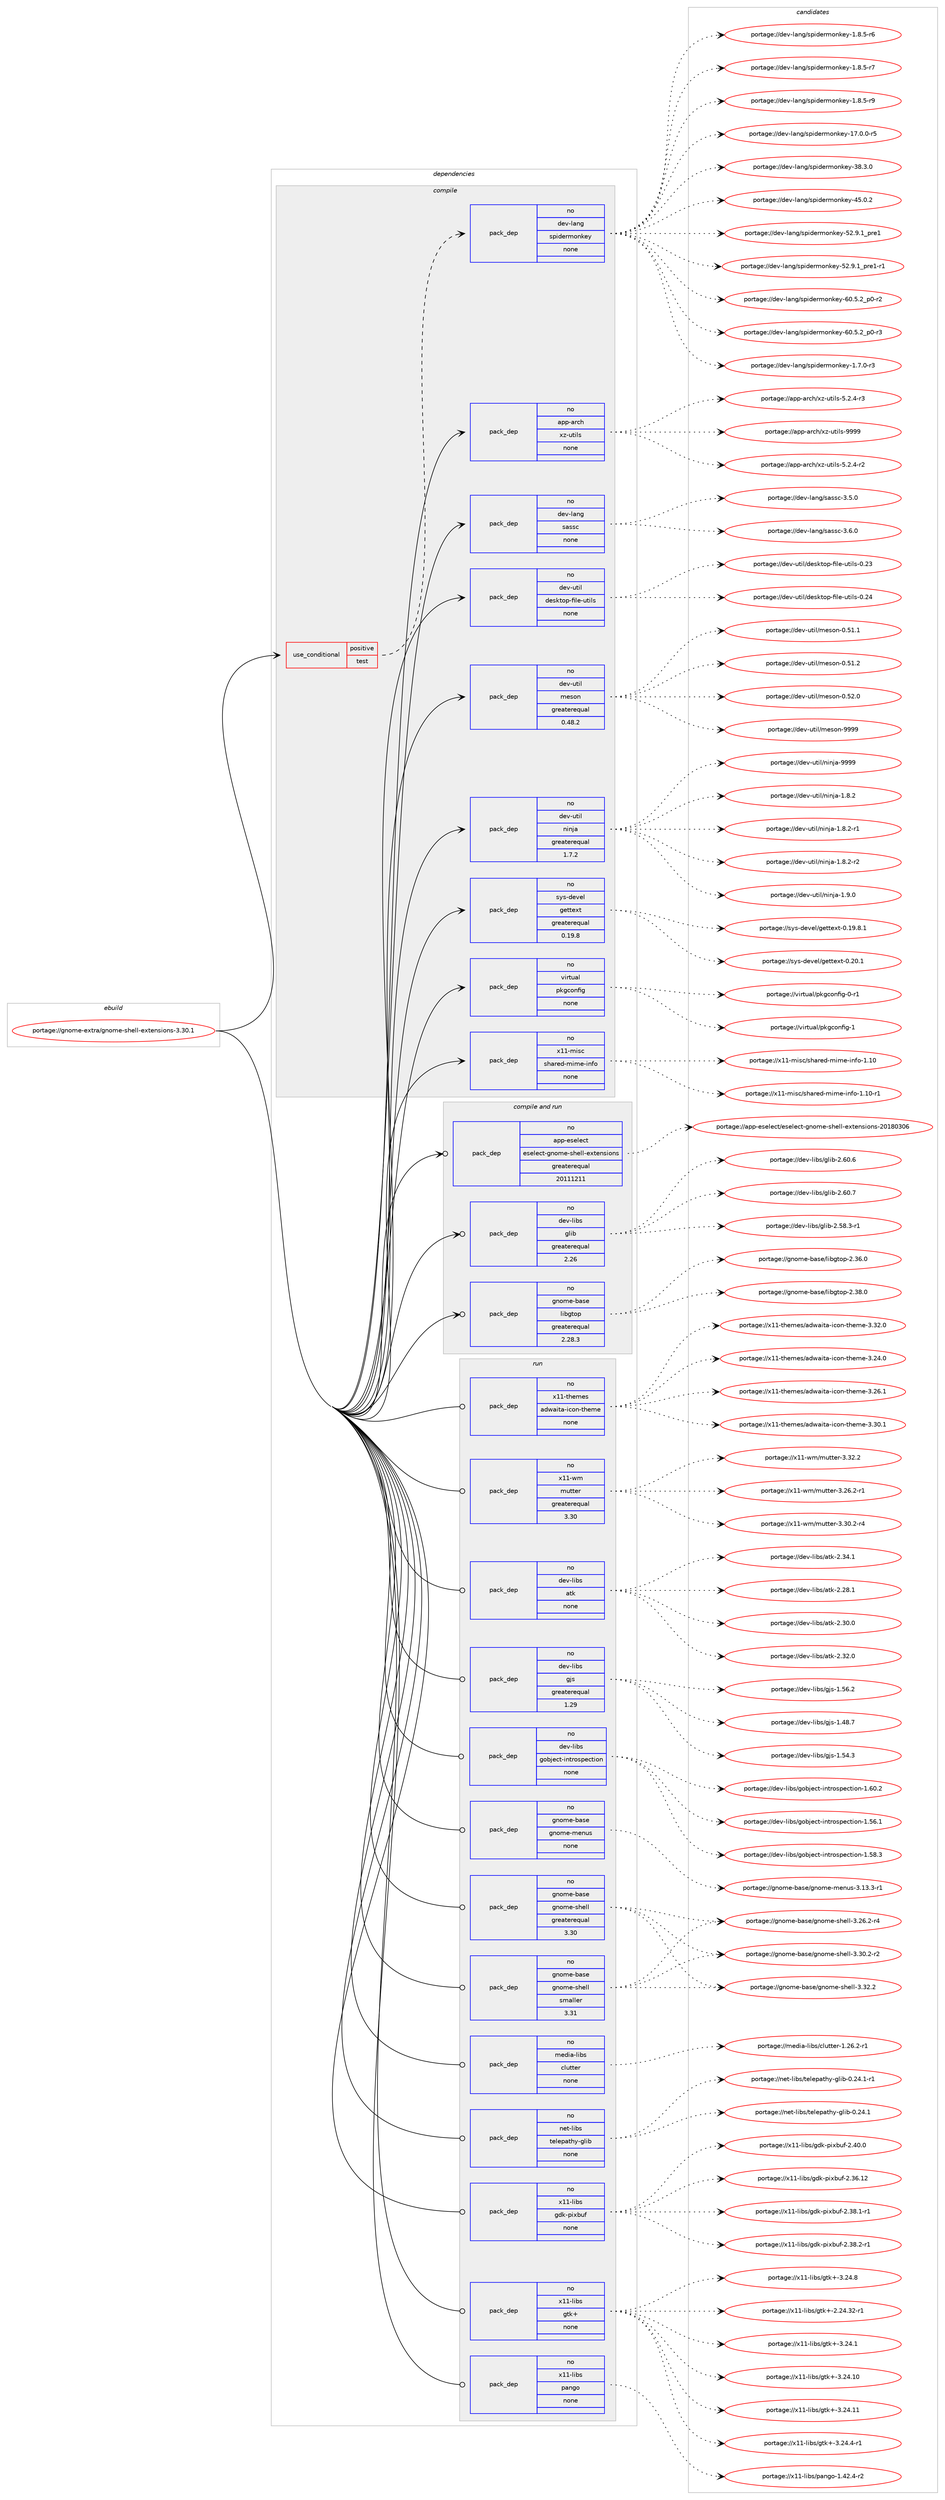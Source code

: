 digraph prolog {

# *************
# Graph options
# *************

newrank=true;
concentrate=true;
compound=true;
graph [rankdir=LR,fontname=Helvetica,fontsize=10,ranksep=1.5];#, ranksep=2.5, nodesep=0.2];
edge  [arrowhead=vee];
node  [fontname=Helvetica,fontsize=10];

# **********
# The ebuild
# **********

subgraph cluster_leftcol {
color=gray;
rank=same;
label=<<i>ebuild</i>>;
id [label="portage://gnome-extra/gnome-shell-extensions-3.30.1", color=red, width=4, href="../gnome-extra/gnome-shell-extensions-3.30.1.svg"];
}

# ****************
# The dependencies
# ****************

subgraph cluster_midcol {
color=gray;
label=<<i>dependencies</i>>;
subgraph cluster_compile {
fillcolor="#eeeeee";
style=filled;
label=<<i>compile</i>>;
subgraph cond74486 {
dependency281934 [label=<<TABLE BORDER="0" CELLBORDER="1" CELLSPACING="0" CELLPADDING="4"><TR><TD ROWSPAN="3" CELLPADDING="10">use_conditional</TD></TR><TR><TD>positive</TD></TR><TR><TD>test</TD></TR></TABLE>>, shape=none, color=red];
subgraph pack203323 {
dependency281935 [label=<<TABLE BORDER="0" CELLBORDER="1" CELLSPACING="0" CELLPADDING="4" WIDTH="220"><TR><TD ROWSPAN="6" CELLPADDING="30">pack_dep</TD></TR><TR><TD WIDTH="110">no</TD></TR><TR><TD>dev-lang</TD></TR><TR><TD>spidermonkey</TD></TR><TR><TD>none</TD></TR><TR><TD></TD></TR></TABLE>>, shape=none, color=blue];
}
dependency281934:e -> dependency281935:w [weight=20,style="dashed",arrowhead="vee"];
}
id:e -> dependency281934:w [weight=20,style="solid",arrowhead="vee"];
subgraph pack203324 {
dependency281936 [label=<<TABLE BORDER="0" CELLBORDER="1" CELLSPACING="0" CELLPADDING="4" WIDTH="220"><TR><TD ROWSPAN="6" CELLPADDING="30">pack_dep</TD></TR><TR><TD WIDTH="110">no</TD></TR><TR><TD>app-arch</TD></TR><TR><TD>xz-utils</TD></TR><TR><TD>none</TD></TR><TR><TD></TD></TR></TABLE>>, shape=none, color=blue];
}
id:e -> dependency281936:w [weight=20,style="solid",arrowhead="vee"];
subgraph pack203325 {
dependency281937 [label=<<TABLE BORDER="0" CELLBORDER="1" CELLSPACING="0" CELLPADDING="4" WIDTH="220"><TR><TD ROWSPAN="6" CELLPADDING="30">pack_dep</TD></TR><TR><TD WIDTH="110">no</TD></TR><TR><TD>dev-lang</TD></TR><TR><TD>sassc</TD></TR><TR><TD>none</TD></TR><TR><TD></TD></TR></TABLE>>, shape=none, color=blue];
}
id:e -> dependency281937:w [weight=20,style="solid",arrowhead="vee"];
subgraph pack203326 {
dependency281938 [label=<<TABLE BORDER="0" CELLBORDER="1" CELLSPACING="0" CELLPADDING="4" WIDTH="220"><TR><TD ROWSPAN="6" CELLPADDING="30">pack_dep</TD></TR><TR><TD WIDTH="110">no</TD></TR><TR><TD>dev-util</TD></TR><TR><TD>desktop-file-utils</TD></TR><TR><TD>none</TD></TR><TR><TD></TD></TR></TABLE>>, shape=none, color=blue];
}
id:e -> dependency281938:w [weight=20,style="solid",arrowhead="vee"];
subgraph pack203327 {
dependency281939 [label=<<TABLE BORDER="0" CELLBORDER="1" CELLSPACING="0" CELLPADDING="4" WIDTH="220"><TR><TD ROWSPAN="6" CELLPADDING="30">pack_dep</TD></TR><TR><TD WIDTH="110">no</TD></TR><TR><TD>dev-util</TD></TR><TR><TD>meson</TD></TR><TR><TD>greaterequal</TD></TR><TR><TD>0.48.2</TD></TR></TABLE>>, shape=none, color=blue];
}
id:e -> dependency281939:w [weight=20,style="solid",arrowhead="vee"];
subgraph pack203328 {
dependency281940 [label=<<TABLE BORDER="0" CELLBORDER="1" CELLSPACING="0" CELLPADDING="4" WIDTH="220"><TR><TD ROWSPAN="6" CELLPADDING="30">pack_dep</TD></TR><TR><TD WIDTH="110">no</TD></TR><TR><TD>dev-util</TD></TR><TR><TD>ninja</TD></TR><TR><TD>greaterequal</TD></TR><TR><TD>1.7.2</TD></TR></TABLE>>, shape=none, color=blue];
}
id:e -> dependency281940:w [weight=20,style="solid",arrowhead="vee"];
subgraph pack203329 {
dependency281941 [label=<<TABLE BORDER="0" CELLBORDER="1" CELLSPACING="0" CELLPADDING="4" WIDTH="220"><TR><TD ROWSPAN="6" CELLPADDING="30">pack_dep</TD></TR><TR><TD WIDTH="110">no</TD></TR><TR><TD>sys-devel</TD></TR><TR><TD>gettext</TD></TR><TR><TD>greaterequal</TD></TR><TR><TD>0.19.8</TD></TR></TABLE>>, shape=none, color=blue];
}
id:e -> dependency281941:w [weight=20,style="solid",arrowhead="vee"];
subgraph pack203330 {
dependency281942 [label=<<TABLE BORDER="0" CELLBORDER="1" CELLSPACING="0" CELLPADDING="4" WIDTH="220"><TR><TD ROWSPAN="6" CELLPADDING="30">pack_dep</TD></TR><TR><TD WIDTH="110">no</TD></TR><TR><TD>virtual</TD></TR><TR><TD>pkgconfig</TD></TR><TR><TD>none</TD></TR><TR><TD></TD></TR></TABLE>>, shape=none, color=blue];
}
id:e -> dependency281942:w [weight=20,style="solid",arrowhead="vee"];
subgraph pack203331 {
dependency281943 [label=<<TABLE BORDER="0" CELLBORDER="1" CELLSPACING="0" CELLPADDING="4" WIDTH="220"><TR><TD ROWSPAN="6" CELLPADDING="30">pack_dep</TD></TR><TR><TD WIDTH="110">no</TD></TR><TR><TD>x11-misc</TD></TR><TR><TD>shared-mime-info</TD></TR><TR><TD>none</TD></TR><TR><TD></TD></TR></TABLE>>, shape=none, color=blue];
}
id:e -> dependency281943:w [weight=20,style="solid",arrowhead="vee"];
}
subgraph cluster_compileandrun {
fillcolor="#eeeeee";
style=filled;
label=<<i>compile and run</i>>;
subgraph pack203332 {
dependency281944 [label=<<TABLE BORDER="0" CELLBORDER="1" CELLSPACING="0" CELLPADDING="4" WIDTH="220"><TR><TD ROWSPAN="6" CELLPADDING="30">pack_dep</TD></TR><TR><TD WIDTH="110">no</TD></TR><TR><TD>app-eselect</TD></TR><TR><TD>eselect-gnome-shell-extensions</TD></TR><TR><TD>greaterequal</TD></TR><TR><TD>20111211</TD></TR></TABLE>>, shape=none, color=blue];
}
id:e -> dependency281944:w [weight=20,style="solid",arrowhead="odotvee"];
subgraph pack203333 {
dependency281945 [label=<<TABLE BORDER="0" CELLBORDER="1" CELLSPACING="0" CELLPADDING="4" WIDTH="220"><TR><TD ROWSPAN="6" CELLPADDING="30">pack_dep</TD></TR><TR><TD WIDTH="110">no</TD></TR><TR><TD>dev-libs</TD></TR><TR><TD>glib</TD></TR><TR><TD>greaterequal</TD></TR><TR><TD>2.26</TD></TR></TABLE>>, shape=none, color=blue];
}
id:e -> dependency281945:w [weight=20,style="solid",arrowhead="odotvee"];
subgraph pack203334 {
dependency281946 [label=<<TABLE BORDER="0" CELLBORDER="1" CELLSPACING="0" CELLPADDING="4" WIDTH="220"><TR><TD ROWSPAN="6" CELLPADDING="30">pack_dep</TD></TR><TR><TD WIDTH="110">no</TD></TR><TR><TD>gnome-base</TD></TR><TR><TD>libgtop</TD></TR><TR><TD>greaterequal</TD></TR><TR><TD>2.28.3</TD></TR></TABLE>>, shape=none, color=blue];
}
id:e -> dependency281946:w [weight=20,style="solid",arrowhead="odotvee"];
}
subgraph cluster_run {
fillcolor="#eeeeee";
style=filled;
label=<<i>run</i>>;
subgraph pack203335 {
dependency281947 [label=<<TABLE BORDER="0" CELLBORDER="1" CELLSPACING="0" CELLPADDING="4" WIDTH="220"><TR><TD ROWSPAN="6" CELLPADDING="30">pack_dep</TD></TR><TR><TD WIDTH="110">no</TD></TR><TR><TD>dev-libs</TD></TR><TR><TD>atk</TD></TR><TR><TD>none</TD></TR><TR><TD></TD></TR></TABLE>>, shape=none, color=blue];
}
id:e -> dependency281947:w [weight=20,style="solid",arrowhead="odot"];
subgraph pack203336 {
dependency281948 [label=<<TABLE BORDER="0" CELLBORDER="1" CELLSPACING="0" CELLPADDING="4" WIDTH="220"><TR><TD ROWSPAN="6" CELLPADDING="30">pack_dep</TD></TR><TR><TD WIDTH="110">no</TD></TR><TR><TD>dev-libs</TD></TR><TR><TD>gjs</TD></TR><TR><TD>greaterequal</TD></TR><TR><TD>1.29</TD></TR></TABLE>>, shape=none, color=blue];
}
id:e -> dependency281948:w [weight=20,style="solid",arrowhead="odot"];
subgraph pack203337 {
dependency281949 [label=<<TABLE BORDER="0" CELLBORDER="1" CELLSPACING="0" CELLPADDING="4" WIDTH="220"><TR><TD ROWSPAN="6" CELLPADDING="30">pack_dep</TD></TR><TR><TD WIDTH="110">no</TD></TR><TR><TD>dev-libs</TD></TR><TR><TD>gobject-introspection</TD></TR><TR><TD>none</TD></TR><TR><TD></TD></TR></TABLE>>, shape=none, color=blue];
}
id:e -> dependency281949:w [weight=20,style="solid",arrowhead="odot"];
subgraph pack203338 {
dependency281950 [label=<<TABLE BORDER="0" CELLBORDER="1" CELLSPACING="0" CELLPADDING="4" WIDTH="220"><TR><TD ROWSPAN="6" CELLPADDING="30">pack_dep</TD></TR><TR><TD WIDTH="110">no</TD></TR><TR><TD>gnome-base</TD></TR><TR><TD>gnome-menus</TD></TR><TR><TD>none</TD></TR><TR><TD></TD></TR></TABLE>>, shape=none, color=blue];
}
id:e -> dependency281950:w [weight=20,style="solid",arrowhead="odot"];
subgraph pack203339 {
dependency281951 [label=<<TABLE BORDER="0" CELLBORDER="1" CELLSPACING="0" CELLPADDING="4" WIDTH="220"><TR><TD ROWSPAN="6" CELLPADDING="30">pack_dep</TD></TR><TR><TD WIDTH="110">no</TD></TR><TR><TD>gnome-base</TD></TR><TR><TD>gnome-shell</TD></TR><TR><TD>greaterequal</TD></TR><TR><TD>3.30</TD></TR></TABLE>>, shape=none, color=blue];
}
id:e -> dependency281951:w [weight=20,style="solid",arrowhead="odot"];
subgraph pack203340 {
dependency281952 [label=<<TABLE BORDER="0" CELLBORDER="1" CELLSPACING="0" CELLPADDING="4" WIDTH="220"><TR><TD ROWSPAN="6" CELLPADDING="30">pack_dep</TD></TR><TR><TD WIDTH="110">no</TD></TR><TR><TD>gnome-base</TD></TR><TR><TD>gnome-shell</TD></TR><TR><TD>smaller</TD></TR><TR><TD>3.31</TD></TR></TABLE>>, shape=none, color=blue];
}
id:e -> dependency281952:w [weight=20,style="solid",arrowhead="odot"];
subgraph pack203341 {
dependency281953 [label=<<TABLE BORDER="0" CELLBORDER="1" CELLSPACING="0" CELLPADDING="4" WIDTH="220"><TR><TD ROWSPAN="6" CELLPADDING="30">pack_dep</TD></TR><TR><TD WIDTH="110">no</TD></TR><TR><TD>media-libs</TD></TR><TR><TD>clutter</TD></TR><TR><TD>none</TD></TR><TR><TD></TD></TR></TABLE>>, shape=none, color=blue];
}
id:e -> dependency281953:w [weight=20,style="solid",arrowhead="odot"];
subgraph pack203342 {
dependency281954 [label=<<TABLE BORDER="0" CELLBORDER="1" CELLSPACING="0" CELLPADDING="4" WIDTH="220"><TR><TD ROWSPAN="6" CELLPADDING="30">pack_dep</TD></TR><TR><TD WIDTH="110">no</TD></TR><TR><TD>net-libs</TD></TR><TR><TD>telepathy-glib</TD></TR><TR><TD>none</TD></TR><TR><TD></TD></TR></TABLE>>, shape=none, color=blue];
}
id:e -> dependency281954:w [weight=20,style="solid",arrowhead="odot"];
subgraph pack203343 {
dependency281955 [label=<<TABLE BORDER="0" CELLBORDER="1" CELLSPACING="0" CELLPADDING="4" WIDTH="220"><TR><TD ROWSPAN="6" CELLPADDING="30">pack_dep</TD></TR><TR><TD WIDTH="110">no</TD></TR><TR><TD>x11-libs</TD></TR><TR><TD>gdk-pixbuf</TD></TR><TR><TD>none</TD></TR><TR><TD></TD></TR></TABLE>>, shape=none, color=blue];
}
id:e -> dependency281955:w [weight=20,style="solid",arrowhead="odot"];
subgraph pack203344 {
dependency281956 [label=<<TABLE BORDER="0" CELLBORDER="1" CELLSPACING="0" CELLPADDING="4" WIDTH="220"><TR><TD ROWSPAN="6" CELLPADDING="30">pack_dep</TD></TR><TR><TD WIDTH="110">no</TD></TR><TR><TD>x11-libs</TD></TR><TR><TD>gtk+</TD></TR><TR><TD>none</TD></TR><TR><TD></TD></TR></TABLE>>, shape=none, color=blue];
}
id:e -> dependency281956:w [weight=20,style="solid",arrowhead="odot"];
subgraph pack203345 {
dependency281957 [label=<<TABLE BORDER="0" CELLBORDER="1" CELLSPACING="0" CELLPADDING="4" WIDTH="220"><TR><TD ROWSPAN="6" CELLPADDING="30">pack_dep</TD></TR><TR><TD WIDTH="110">no</TD></TR><TR><TD>x11-libs</TD></TR><TR><TD>pango</TD></TR><TR><TD>none</TD></TR><TR><TD></TD></TR></TABLE>>, shape=none, color=blue];
}
id:e -> dependency281957:w [weight=20,style="solid",arrowhead="odot"];
subgraph pack203346 {
dependency281958 [label=<<TABLE BORDER="0" CELLBORDER="1" CELLSPACING="0" CELLPADDING="4" WIDTH="220"><TR><TD ROWSPAN="6" CELLPADDING="30">pack_dep</TD></TR><TR><TD WIDTH="110">no</TD></TR><TR><TD>x11-themes</TD></TR><TR><TD>adwaita-icon-theme</TD></TR><TR><TD>none</TD></TR><TR><TD></TD></TR></TABLE>>, shape=none, color=blue];
}
id:e -> dependency281958:w [weight=20,style="solid",arrowhead="odot"];
subgraph pack203347 {
dependency281959 [label=<<TABLE BORDER="0" CELLBORDER="1" CELLSPACING="0" CELLPADDING="4" WIDTH="220"><TR><TD ROWSPAN="6" CELLPADDING="30">pack_dep</TD></TR><TR><TD WIDTH="110">no</TD></TR><TR><TD>x11-wm</TD></TR><TR><TD>mutter</TD></TR><TR><TD>greaterequal</TD></TR><TR><TD>3.30</TD></TR></TABLE>>, shape=none, color=blue];
}
id:e -> dependency281959:w [weight=20,style="solid",arrowhead="odot"];
}
}

# **************
# The candidates
# **************

subgraph cluster_choices {
rank=same;
color=gray;
label=<<i>candidates</i>>;

subgraph choice203323 {
color=black;
nodesep=1;
choiceportage1001011184510897110103471151121051001011141091111101071011214549465546484511451 [label="portage://dev-lang/spidermonkey-1.7.0-r3", color=red, width=4,href="../dev-lang/spidermonkey-1.7.0-r3.svg"];
choiceportage1001011184510897110103471151121051001011141091111101071011214549465646534511454 [label="portage://dev-lang/spidermonkey-1.8.5-r6", color=red, width=4,href="../dev-lang/spidermonkey-1.8.5-r6.svg"];
choiceportage1001011184510897110103471151121051001011141091111101071011214549465646534511455 [label="portage://dev-lang/spidermonkey-1.8.5-r7", color=red, width=4,href="../dev-lang/spidermonkey-1.8.5-r7.svg"];
choiceportage1001011184510897110103471151121051001011141091111101071011214549465646534511457 [label="portage://dev-lang/spidermonkey-1.8.5-r9", color=red, width=4,href="../dev-lang/spidermonkey-1.8.5-r9.svg"];
choiceportage100101118451089711010347115112105100101114109111110107101121454955464846484511453 [label="portage://dev-lang/spidermonkey-17.0.0-r5", color=red, width=4,href="../dev-lang/spidermonkey-17.0.0-r5.svg"];
choiceportage10010111845108971101034711511210510010111410911111010710112145515646514648 [label="portage://dev-lang/spidermonkey-38.3.0", color=red, width=4,href="../dev-lang/spidermonkey-38.3.0.svg"];
choiceportage10010111845108971101034711511210510010111410911111010710112145525346484650 [label="portage://dev-lang/spidermonkey-45.0.2", color=red, width=4,href="../dev-lang/spidermonkey-45.0.2.svg"];
choiceportage100101118451089711010347115112105100101114109111110107101121455350465746499511211410149 [label="portage://dev-lang/spidermonkey-52.9.1_pre1", color=red, width=4,href="../dev-lang/spidermonkey-52.9.1_pre1.svg"];
choiceportage1001011184510897110103471151121051001011141091111101071011214553504657464995112114101494511449 [label="portage://dev-lang/spidermonkey-52.9.1_pre1-r1", color=red, width=4,href="../dev-lang/spidermonkey-52.9.1_pre1-r1.svg"];
choiceportage1001011184510897110103471151121051001011141091111101071011214554484653465095112484511450 [label="portage://dev-lang/spidermonkey-60.5.2_p0-r2", color=red, width=4,href="../dev-lang/spidermonkey-60.5.2_p0-r2.svg"];
choiceportage1001011184510897110103471151121051001011141091111101071011214554484653465095112484511451 [label="portage://dev-lang/spidermonkey-60.5.2_p0-r3", color=red, width=4,href="../dev-lang/spidermonkey-60.5.2_p0-r3.svg"];
dependency281935:e -> choiceportage1001011184510897110103471151121051001011141091111101071011214549465546484511451:w [style=dotted,weight="100"];
dependency281935:e -> choiceportage1001011184510897110103471151121051001011141091111101071011214549465646534511454:w [style=dotted,weight="100"];
dependency281935:e -> choiceportage1001011184510897110103471151121051001011141091111101071011214549465646534511455:w [style=dotted,weight="100"];
dependency281935:e -> choiceportage1001011184510897110103471151121051001011141091111101071011214549465646534511457:w [style=dotted,weight="100"];
dependency281935:e -> choiceportage100101118451089711010347115112105100101114109111110107101121454955464846484511453:w [style=dotted,weight="100"];
dependency281935:e -> choiceportage10010111845108971101034711511210510010111410911111010710112145515646514648:w [style=dotted,weight="100"];
dependency281935:e -> choiceportage10010111845108971101034711511210510010111410911111010710112145525346484650:w [style=dotted,weight="100"];
dependency281935:e -> choiceportage100101118451089711010347115112105100101114109111110107101121455350465746499511211410149:w [style=dotted,weight="100"];
dependency281935:e -> choiceportage1001011184510897110103471151121051001011141091111101071011214553504657464995112114101494511449:w [style=dotted,weight="100"];
dependency281935:e -> choiceportage1001011184510897110103471151121051001011141091111101071011214554484653465095112484511450:w [style=dotted,weight="100"];
dependency281935:e -> choiceportage1001011184510897110103471151121051001011141091111101071011214554484653465095112484511451:w [style=dotted,weight="100"];
}
subgraph choice203324 {
color=black;
nodesep=1;
choiceportage9711211245971149910447120122451171161051081154553465046524511450 [label="portage://app-arch/xz-utils-5.2.4-r2", color=red, width=4,href="../app-arch/xz-utils-5.2.4-r2.svg"];
choiceportage9711211245971149910447120122451171161051081154553465046524511451 [label="portage://app-arch/xz-utils-5.2.4-r3", color=red, width=4,href="../app-arch/xz-utils-5.2.4-r3.svg"];
choiceportage9711211245971149910447120122451171161051081154557575757 [label="portage://app-arch/xz-utils-9999", color=red, width=4,href="../app-arch/xz-utils-9999.svg"];
dependency281936:e -> choiceportage9711211245971149910447120122451171161051081154553465046524511450:w [style=dotted,weight="100"];
dependency281936:e -> choiceportage9711211245971149910447120122451171161051081154553465046524511451:w [style=dotted,weight="100"];
dependency281936:e -> choiceportage9711211245971149910447120122451171161051081154557575757:w [style=dotted,weight="100"];
}
subgraph choice203325 {
color=black;
nodesep=1;
choiceportage1001011184510897110103471159711511599455146534648 [label="portage://dev-lang/sassc-3.5.0", color=red, width=4,href="../dev-lang/sassc-3.5.0.svg"];
choiceportage1001011184510897110103471159711511599455146544648 [label="portage://dev-lang/sassc-3.6.0", color=red, width=4,href="../dev-lang/sassc-3.6.0.svg"];
dependency281937:e -> choiceportage1001011184510897110103471159711511599455146534648:w [style=dotted,weight="100"];
dependency281937:e -> choiceportage1001011184510897110103471159711511599455146544648:w [style=dotted,weight="100"];
}
subgraph choice203326 {
color=black;
nodesep=1;
choiceportage100101118451171161051084710010111510711611111245102105108101451171161051081154548465051 [label="portage://dev-util/desktop-file-utils-0.23", color=red, width=4,href="../dev-util/desktop-file-utils-0.23.svg"];
choiceportage100101118451171161051084710010111510711611111245102105108101451171161051081154548465052 [label="portage://dev-util/desktop-file-utils-0.24", color=red, width=4,href="../dev-util/desktop-file-utils-0.24.svg"];
dependency281938:e -> choiceportage100101118451171161051084710010111510711611111245102105108101451171161051081154548465051:w [style=dotted,weight="100"];
dependency281938:e -> choiceportage100101118451171161051084710010111510711611111245102105108101451171161051081154548465052:w [style=dotted,weight="100"];
}
subgraph choice203327 {
color=black;
nodesep=1;
choiceportage100101118451171161051084710910111511111045484653494649 [label="portage://dev-util/meson-0.51.1", color=red, width=4,href="../dev-util/meson-0.51.1.svg"];
choiceportage100101118451171161051084710910111511111045484653494650 [label="portage://dev-util/meson-0.51.2", color=red, width=4,href="../dev-util/meson-0.51.2.svg"];
choiceportage100101118451171161051084710910111511111045484653504648 [label="portage://dev-util/meson-0.52.0", color=red, width=4,href="../dev-util/meson-0.52.0.svg"];
choiceportage10010111845117116105108471091011151111104557575757 [label="portage://dev-util/meson-9999", color=red, width=4,href="../dev-util/meson-9999.svg"];
dependency281939:e -> choiceportage100101118451171161051084710910111511111045484653494649:w [style=dotted,weight="100"];
dependency281939:e -> choiceportage100101118451171161051084710910111511111045484653494650:w [style=dotted,weight="100"];
dependency281939:e -> choiceportage100101118451171161051084710910111511111045484653504648:w [style=dotted,weight="100"];
dependency281939:e -> choiceportage10010111845117116105108471091011151111104557575757:w [style=dotted,weight="100"];
}
subgraph choice203328 {
color=black;
nodesep=1;
choiceportage100101118451171161051084711010511010697454946564650 [label="portage://dev-util/ninja-1.8.2", color=red, width=4,href="../dev-util/ninja-1.8.2.svg"];
choiceportage1001011184511711610510847110105110106974549465646504511449 [label="portage://dev-util/ninja-1.8.2-r1", color=red, width=4,href="../dev-util/ninja-1.8.2-r1.svg"];
choiceportage1001011184511711610510847110105110106974549465646504511450 [label="portage://dev-util/ninja-1.8.2-r2", color=red, width=4,href="../dev-util/ninja-1.8.2-r2.svg"];
choiceportage100101118451171161051084711010511010697454946574648 [label="portage://dev-util/ninja-1.9.0", color=red, width=4,href="../dev-util/ninja-1.9.0.svg"];
choiceportage1001011184511711610510847110105110106974557575757 [label="portage://dev-util/ninja-9999", color=red, width=4,href="../dev-util/ninja-9999.svg"];
dependency281940:e -> choiceportage100101118451171161051084711010511010697454946564650:w [style=dotted,weight="100"];
dependency281940:e -> choiceportage1001011184511711610510847110105110106974549465646504511449:w [style=dotted,weight="100"];
dependency281940:e -> choiceportage1001011184511711610510847110105110106974549465646504511450:w [style=dotted,weight="100"];
dependency281940:e -> choiceportage100101118451171161051084711010511010697454946574648:w [style=dotted,weight="100"];
dependency281940:e -> choiceportage1001011184511711610510847110105110106974557575757:w [style=dotted,weight="100"];
}
subgraph choice203329 {
color=black;
nodesep=1;
choiceportage1151211154510010111810110847103101116116101120116454846495746564649 [label="portage://sys-devel/gettext-0.19.8.1", color=red, width=4,href="../sys-devel/gettext-0.19.8.1.svg"];
choiceportage115121115451001011181011084710310111611610112011645484650484649 [label="portage://sys-devel/gettext-0.20.1", color=red, width=4,href="../sys-devel/gettext-0.20.1.svg"];
dependency281941:e -> choiceportage1151211154510010111810110847103101116116101120116454846495746564649:w [style=dotted,weight="100"];
dependency281941:e -> choiceportage115121115451001011181011084710310111611610112011645484650484649:w [style=dotted,weight="100"];
}
subgraph choice203330 {
color=black;
nodesep=1;
choiceportage11810511411611797108471121071039911111010210510345484511449 [label="portage://virtual/pkgconfig-0-r1", color=red, width=4,href="../virtual/pkgconfig-0-r1.svg"];
choiceportage1181051141161179710847112107103991111101021051034549 [label="portage://virtual/pkgconfig-1", color=red, width=4,href="../virtual/pkgconfig-1.svg"];
dependency281942:e -> choiceportage11810511411611797108471121071039911111010210510345484511449:w [style=dotted,weight="100"];
dependency281942:e -> choiceportage1181051141161179710847112107103991111101021051034549:w [style=dotted,weight="100"];
}
subgraph choice203331 {
color=black;
nodesep=1;
choiceportage12049494510910511599471151049711410110045109105109101451051101021114549464948 [label="portage://x11-misc/shared-mime-info-1.10", color=red, width=4,href="../x11-misc/shared-mime-info-1.10.svg"];
choiceportage120494945109105115994711510497114101100451091051091014510511010211145494649484511449 [label="portage://x11-misc/shared-mime-info-1.10-r1", color=red, width=4,href="../x11-misc/shared-mime-info-1.10-r1.svg"];
dependency281943:e -> choiceportage12049494510910511599471151049711410110045109105109101451051101021114549464948:w [style=dotted,weight="100"];
dependency281943:e -> choiceportage120494945109105115994711510497114101100451091051091014510511010211145494649484511449:w [style=dotted,weight="100"];
}
subgraph choice203332 {
color=black;
nodesep=1;
choiceportage9711211245101115101108101991164710111510110810199116451031101111091014511510410110810845101120116101110115105111110115455048495648514854 [label="portage://app-eselect/eselect-gnome-shell-extensions-20180306", color=red, width=4,href="../app-eselect/eselect-gnome-shell-extensions-20180306.svg"];
dependency281944:e -> choiceportage9711211245101115101108101991164710111510110810199116451031101111091014511510410110810845101120116101110115105111110115455048495648514854:w [style=dotted,weight="100"];
}
subgraph choice203333 {
color=black;
nodesep=1;
choiceportage10010111845108105981154710310810598455046535646514511449 [label="portage://dev-libs/glib-2.58.3-r1", color=red, width=4,href="../dev-libs/glib-2.58.3-r1.svg"];
choiceportage1001011184510810598115471031081059845504654484654 [label="portage://dev-libs/glib-2.60.6", color=red, width=4,href="../dev-libs/glib-2.60.6.svg"];
choiceportage1001011184510810598115471031081059845504654484655 [label="portage://dev-libs/glib-2.60.7", color=red, width=4,href="../dev-libs/glib-2.60.7.svg"];
dependency281945:e -> choiceportage10010111845108105981154710310810598455046535646514511449:w [style=dotted,weight="100"];
dependency281945:e -> choiceportage1001011184510810598115471031081059845504654484654:w [style=dotted,weight="100"];
dependency281945:e -> choiceportage1001011184510810598115471031081059845504654484655:w [style=dotted,weight="100"];
}
subgraph choice203334 {
color=black;
nodesep=1;
choiceportage103110111109101459897115101471081059810311611111245504651544648 [label="portage://gnome-base/libgtop-2.36.0", color=red, width=4,href="../gnome-base/libgtop-2.36.0.svg"];
choiceportage103110111109101459897115101471081059810311611111245504651564648 [label="portage://gnome-base/libgtop-2.38.0", color=red, width=4,href="../gnome-base/libgtop-2.38.0.svg"];
dependency281946:e -> choiceportage103110111109101459897115101471081059810311611111245504651544648:w [style=dotted,weight="100"];
dependency281946:e -> choiceportage103110111109101459897115101471081059810311611111245504651564648:w [style=dotted,weight="100"];
}
subgraph choice203335 {
color=black;
nodesep=1;
choiceportage1001011184510810598115479711610745504650564649 [label="portage://dev-libs/atk-2.28.1", color=red, width=4,href="../dev-libs/atk-2.28.1.svg"];
choiceportage1001011184510810598115479711610745504651484648 [label="portage://dev-libs/atk-2.30.0", color=red, width=4,href="../dev-libs/atk-2.30.0.svg"];
choiceportage1001011184510810598115479711610745504651504648 [label="portage://dev-libs/atk-2.32.0", color=red, width=4,href="../dev-libs/atk-2.32.0.svg"];
choiceportage1001011184510810598115479711610745504651524649 [label="portage://dev-libs/atk-2.34.1", color=red, width=4,href="../dev-libs/atk-2.34.1.svg"];
dependency281947:e -> choiceportage1001011184510810598115479711610745504650564649:w [style=dotted,weight="100"];
dependency281947:e -> choiceportage1001011184510810598115479711610745504651484648:w [style=dotted,weight="100"];
dependency281947:e -> choiceportage1001011184510810598115479711610745504651504648:w [style=dotted,weight="100"];
dependency281947:e -> choiceportage1001011184510810598115479711610745504651524649:w [style=dotted,weight="100"];
}
subgraph choice203336 {
color=black;
nodesep=1;
choiceportage10010111845108105981154710310611545494652564655 [label="portage://dev-libs/gjs-1.48.7", color=red, width=4,href="../dev-libs/gjs-1.48.7.svg"];
choiceportage10010111845108105981154710310611545494653524651 [label="portage://dev-libs/gjs-1.54.3", color=red, width=4,href="../dev-libs/gjs-1.54.3.svg"];
choiceportage10010111845108105981154710310611545494653544650 [label="portage://dev-libs/gjs-1.56.2", color=red, width=4,href="../dev-libs/gjs-1.56.2.svg"];
dependency281948:e -> choiceportage10010111845108105981154710310611545494652564655:w [style=dotted,weight="100"];
dependency281948:e -> choiceportage10010111845108105981154710310611545494653524651:w [style=dotted,weight="100"];
dependency281948:e -> choiceportage10010111845108105981154710310611545494653544650:w [style=dotted,weight="100"];
}
subgraph choice203337 {
color=black;
nodesep=1;
choiceportage1001011184510810598115471031119810610199116451051101161141111151121019911610511111045494653544649 [label="portage://dev-libs/gobject-introspection-1.56.1", color=red, width=4,href="../dev-libs/gobject-introspection-1.56.1.svg"];
choiceportage1001011184510810598115471031119810610199116451051101161141111151121019911610511111045494653564651 [label="portage://dev-libs/gobject-introspection-1.58.3", color=red, width=4,href="../dev-libs/gobject-introspection-1.58.3.svg"];
choiceportage1001011184510810598115471031119810610199116451051101161141111151121019911610511111045494654484650 [label="portage://dev-libs/gobject-introspection-1.60.2", color=red, width=4,href="../dev-libs/gobject-introspection-1.60.2.svg"];
dependency281949:e -> choiceportage1001011184510810598115471031119810610199116451051101161141111151121019911610511111045494653544649:w [style=dotted,weight="100"];
dependency281949:e -> choiceportage1001011184510810598115471031119810610199116451051101161141111151121019911610511111045494653564651:w [style=dotted,weight="100"];
dependency281949:e -> choiceportage1001011184510810598115471031119810610199116451051101161141111151121019911610511111045494654484650:w [style=dotted,weight="100"];
}
subgraph choice203338 {
color=black;
nodesep=1;
choiceportage1031101111091014598971151014710311011110910145109101110117115455146495146514511449 [label="portage://gnome-base/gnome-menus-3.13.3-r1", color=red, width=4,href="../gnome-base/gnome-menus-3.13.3-r1.svg"];
dependency281950:e -> choiceportage1031101111091014598971151014710311011110910145109101110117115455146495146514511449:w [style=dotted,weight="100"];
}
subgraph choice203339 {
color=black;
nodesep=1;
choiceportage1031101111091014598971151014710311011110910145115104101108108455146505446504511452 [label="portage://gnome-base/gnome-shell-3.26.2-r4", color=red, width=4,href="../gnome-base/gnome-shell-3.26.2-r4.svg"];
choiceportage1031101111091014598971151014710311011110910145115104101108108455146514846504511450 [label="portage://gnome-base/gnome-shell-3.30.2-r2", color=red, width=4,href="../gnome-base/gnome-shell-3.30.2-r2.svg"];
choiceportage103110111109101459897115101471031101111091014511510410110810845514651504650 [label="portage://gnome-base/gnome-shell-3.32.2", color=red, width=4,href="../gnome-base/gnome-shell-3.32.2.svg"];
dependency281951:e -> choiceportage1031101111091014598971151014710311011110910145115104101108108455146505446504511452:w [style=dotted,weight="100"];
dependency281951:e -> choiceportage1031101111091014598971151014710311011110910145115104101108108455146514846504511450:w [style=dotted,weight="100"];
dependency281951:e -> choiceportage103110111109101459897115101471031101111091014511510410110810845514651504650:w [style=dotted,weight="100"];
}
subgraph choice203340 {
color=black;
nodesep=1;
choiceportage1031101111091014598971151014710311011110910145115104101108108455146505446504511452 [label="portage://gnome-base/gnome-shell-3.26.2-r4", color=red, width=4,href="../gnome-base/gnome-shell-3.26.2-r4.svg"];
choiceportage1031101111091014598971151014710311011110910145115104101108108455146514846504511450 [label="portage://gnome-base/gnome-shell-3.30.2-r2", color=red, width=4,href="../gnome-base/gnome-shell-3.30.2-r2.svg"];
choiceportage103110111109101459897115101471031101111091014511510410110810845514651504650 [label="portage://gnome-base/gnome-shell-3.32.2", color=red, width=4,href="../gnome-base/gnome-shell-3.32.2.svg"];
dependency281952:e -> choiceportage1031101111091014598971151014710311011110910145115104101108108455146505446504511452:w [style=dotted,weight="100"];
dependency281952:e -> choiceportage1031101111091014598971151014710311011110910145115104101108108455146514846504511450:w [style=dotted,weight="100"];
dependency281952:e -> choiceportage103110111109101459897115101471031101111091014511510410110810845514651504650:w [style=dotted,weight="100"];
}
subgraph choice203341 {
color=black;
nodesep=1;
choiceportage1091011001059745108105981154799108117116116101114454946505446504511449 [label="portage://media-libs/clutter-1.26.2-r1", color=red, width=4,href="../media-libs/clutter-1.26.2-r1.svg"];
dependency281953:e -> choiceportage1091011001059745108105981154799108117116116101114454946505446504511449:w [style=dotted,weight="100"];
}
subgraph choice203342 {
color=black;
nodesep=1;
choiceportage11010111645108105981154711610110810111297116104121451031081059845484650524649 [label="portage://net-libs/telepathy-glib-0.24.1", color=red, width=4,href="../net-libs/telepathy-glib-0.24.1.svg"];
choiceportage110101116451081059811547116101108101112971161041214510310810598454846505246494511449 [label="portage://net-libs/telepathy-glib-0.24.1-r1", color=red, width=4,href="../net-libs/telepathy-glib-0.24.1-r1.svg"];
dependency281954:e -> choiceportage11010111645108105981154711610110810111297116104121451031081059845484650524649:w [style=dotted,weight="100"];
dependency281954:e -> choiceportage110101116451081059811547116101108101112971161041214510310810598454846505246494511449:w [style=dotted,weight="100"];
}
subgraph choice203343 {
color=black;
nodesep=1;
choiceportage120494945108105981154710310010745112105120981171024550465154464950 [label="portage://x11-libs/gdk-pixbuf-2.36.12", color=red, width=4,href="../x11-libs/gdk-pixbuf-2.36.12.svg"];
choiceportage12049494510810598115471031001074511210512098117102455046515646494511449 [label="portage://x11-libs/gdk-pixbuf-2.38.1-r1", color=red, width=4,href="../x11-libs/gdk-pixbuf-2.38.1-r1.svg"];
choiceportage12049494510810598115471031001074511210512098117102455046515646504511449 [label="portage://x11-libs/gdk-pixbuf-2.38.2-r1", color=red, width=4,href="../x11-libs/gdk-pixbuf-2.38.2-r1.svg"];
choiceportage1204949451081059811547103100107451121051209811710245504652484648 [label="portage://x11-libs/gdk-pixbuf-2.40.0", color=red, width=4,href="../x11-libs/gdk-pixbuf-2.40.0.svg"];
dependency281955:e -> choiceportage120494945108105981154710310010745112105120981171024550465154464950:w [style=dotted,weight="100"];
dependency281955:e -> choiceportage12049494510810598115471031001074511210512098117102455046515646494511449:w [style=dotted,weight="100"];
dependency281955:e -> choiceportage12049494510810598115471031001074511210512098117102455046515646504511449:w [style=dotted,weight="100"];
dependency281955:e -> choiceportage1204949451081059811547103100107451121051209811710245504652484648:w [style=dotted,weight="100"];
}
subgraph choice203344 {
color=black;
nodesep=1;
choiceportage12049494510810598115471031161074345504650524651504511449 [label="portage://x11-libs/gtk+-2.24.32-r1", color=red, width=4,href="../x11-libs/gtk+-2.24.32-r1.svg"];
choiceportage12049494510810598115471031161074345514650524649 [label="portage://x11-libs/gtk+-3.24.1", color=red, width=4,href="../x11-libs/gtk+-3.24.1.svg"];
choiceportage1204949451081059811547103116107434551465052464948 [label="portage://x11-libs/gtk+-3.24.10", color=red, width=4,href="../x11-libs/gtk+-3.24.10.svg"];
choiceportage1204949451081059811547103116107434551465052464949 [label="portage://x11-libs/gtk+-3.24.11", color=red, width=4,href="../x11-libs/gtk+-3.24.11.svg"];
choiceportage120494945108105981154710311610743455146505246524511449 [label="portage://x11-libs/gtk+-3.24.4-r1", color=red, width=4,href="../x11-libs/gtk+-3.24.4-r1.svg"];
choiceportage12049494510810598115471031161074345514650524656 [label="portage://x11-libs/gtk+-3.24.8", color=red, width=4,href="../x11-libs/gtk+-3.24.8.svg"];
dependency281956:e -> choiceportage12049494510810598115471031161074345504650524651504511449:w [style=dotted,weight="100"];
dependency281956:e -> choiceportage12049494510810598115471031161074345514650524649:w [style=dotted,weight="100"];
dependency281956:e -> choiceportage1204949451081059811547103116107434551465052464948:w [style=dotted,weight="100"];
dependency281956:e -> choiceportage1204949451081059811547103116107434551465052464949:w [style=dotted,weight="100"];
dependency281956:e -> choiceportage120494945108105981154710311610743455146505246524511449:w [style=dotted,weight="100"];
dependency281956:e -> choiceportage12049494510810598115471031161074345514650524656:w [style=dotted,weight="100"];
}
subgraph choice203345 {
color=black;
nodesep=1;
choiceportage120494945108105981154711297110103111454946525046524511450 [label="portage://x11-libs/pango-1.42.4-r2", color=red, width=4,href="../x11-libs/pango-1.42.4-r2.svg"];
dependency281957:e -> choiceportage120494945108105981154711297110103111454946525046524511450:w [style=dotted,weight="100"];
}
subgraph choice203346 {
color=black;
nodesep=1;
choiceportage1204949451161041011091011154797100119971051169745105991111104511610410110910145514650524648 [label="portage://x11-themes/adwaita-icon-theme-3.24.0", color=red, width=4,href="../x11-themes/adwaita-icon-theme-3.24.0.svg"];
choiceportage1204949451161041011091011154797100119971051169745105991111104511610410110910145514650544649 [label="portage://x11-themes/adwaita-icon-theme-3.26.1", color=red, width=4,href="../x11-themes/adwaita-icon-theme-3.26.1.svg"];
choiceportage1204949451161041011091011154797100119971051169745105991111104511610410110910145514651484649 [label="portage://x11-themes/adwaita-icon-theme-3.30.1", color=red, width=4,href="../x11-themes/adwaita-icon-theme-3.30.1.svg"];
choiceportage1204949451161041011091011154797100119971051169745105991111104511610410110910145514651504648 [label="portage://x11-themes/adwaita-icon-theme-3.32.0", color=red, width=4,href="../x11-themes/adwaita-icon-theme-3.32.0.svg"];
dependency281958:e -> choiceportage1204949451161041011091011154797100119971051169745105991111104511610410110910145514650524648:w [style=dotted,weight="100"];
dependency281958:e -> choiceportage1204949451161041011091011154797100119971051169745105991111104511610410110910145514650544649:w [style=dotted,weight="100"];
dependency281958:e -> choiceportage1204949451161041011091011154797100119971051169745105991111104511610410110910145514651484649:w [style=dotted,weight="100"];
dependency281958:e -> choiceportage1204949451161041011091011154797100119971051169745105991111104511610410110910145514651504648:w [style=dotted,weight="100"];
}
subgraph choice203347 {
color=black;
nodesep=1;
choiceportage12049494511910947109117116116101114455146505446504511449 [label="portage://x11-wm/mutter-3.26.2-r1", color=red, width=4,href="../x11-wm/mutter-3.26.2-r1.svg"];
choiceportage12049494511910947109117116116101114455146514846504511452 [label="portage://x11-wm/mutter-3.30.2-r4", color=red, width=4,href="../x11-wm/mutter-3.30.2-r4.svg"];
choiceportage1204949451191094710911711611610111445514651504650 [label="portage://x11-wm/mutter-3.32.2", color=red, width=4,href="../x11-wm/mutter-3.32.2.svg"];
dependency281959:e -> choiceportage12049494511910947109117116116101114455146505446504511449:w [style=dotted,weight="100"];
dependency281959:e -> choiceportage12049494511910947109117116116101114455146514846504511452:w [style=dotted,weight="100"];
dependency281959:e -> choiceportage1204949451191094710911711611610111445514651504650:w [style=dotted,weight="100"];
}
}

}

